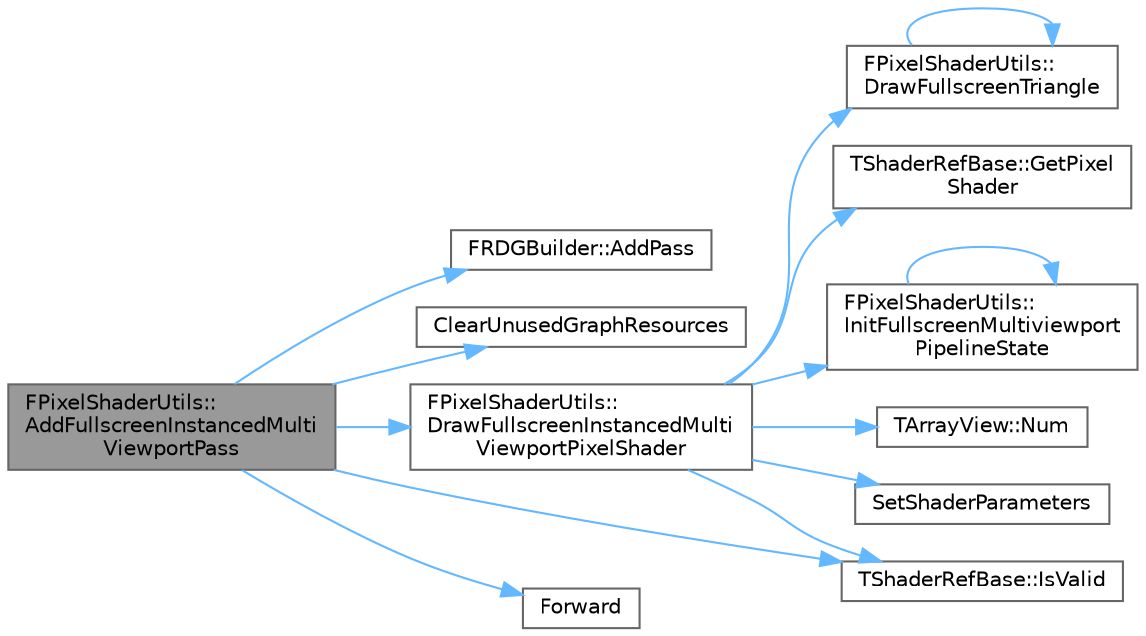 digraph "FPixelShaderUtils::AddFullscreenInstancedMultiViewportPass"
{
 // INTERACTIVE_SVG=YES
 // LATEX_PDF_SIZE
  bgcolor="transparent";
  edge [fontname=Helvetica,fontsize=10,labelfontname=Helvetica,labelfontsize=10];
  node [fontname=Helvetica,fontsize=10,shape=box,height=0.2,width=0.4];
  rankdir="LR";
  Node1 [id="Node000001",label="FPixelShaderUtils::\lAddFullscreenInstancedMulti\lViewportPass",height=0.2,width=0.4,color="gray40", fillcolor="grey60", style="filled", fontcolor="black",tooltip="Dispatch a pixel shader to render graph builder with its parameters."];
  Node1 -> Node2 [id="edge1_Node000001_Node000002",color="steelblue1",style="solid",tooltip=" "];
  Node2 [id="Node000002",label="FRDGBuilder::AddPass",height=0.2,width=0.4,color="grey40", fillcolor="white", style="filled",URL="$d5/dac/classFRDGBuilder.html#ab3ecd4d5ac47b00c2c09845529f758c4",tooltip="Adds a lambda pass to the graph with an accompanied pass parameter struct."];
  Node1 -> Node3 [id="edge2_Node000001_Node000003",color="steelblue1",style="solid",tooltip=" "];
  Node3 [id="Node000003",label="ClearUnusedGraphResources",height=0.2,width=0.4,color="grey40", fillcolor="white", style="filled",URL="$d6/d45/RenderGraphUtils_8h.html#afae4d3cebf610380255dfddc82041640",tooltip=" "];
  Node1 -> Node4 [id="edge3_Node000001_Node000004",color="steelblue1",style="solid",tooltip=" "];
  Node4 [id="Node000004",label="FPixelShaderUtils::\lDrawFullscreenInstancedMulti\lViewportPixelShader",height=0.2,width=0.4,color="grey40", fillcolor="white", style="filled",URL="$df/dc9/structFPixelShaderUtils.html#ae245eff59157a9718a7c3419eb8945b9",tooltip="Dispatch a full screen pixel shader to rhi command list with its parameters, covering several views a..."];
  Node4 -> Node5 [id="edge4_Node000004_Node000005",color="steelblue1",style="solid",tooltip=" "];
  Node5 [id="Node000005",label="FPixelShaderUtils::\lDrawFullscreenTriangle",height=0.2,width=0.4,color="grey40", fillcolor="white", style="filled",URL="$df/dc9/structFPixelShaderUtils.html#aa7453fbf43f7c07c11f872106a145088",tooltip="Draw a single triangle on the entire viewport."];
  Node5 -> Node5 [id="edge5_Node000005_Node000005",color="steelblue1",style="solid",tooltip=" "];
  Node4 -> Node6 [id="edge6_Node000004_Node000006",color="steelblue1",style="solid",tooltip=" "];
  Node6 [id="Node000006",label="TShaderRefBase::GetPixel\lShader",height=0.2,width=0.4,color="grey40", fillcolor="white", style="filled",URL="$dc/d92/classTShaderRefBase.html#a6d33e6b18285d844452060749acbdf94",tooltip=" "];
  Node4 -> Node7 [id="edge7_Node000004_Node000007",color="steelblue1",style="solid",tooltip=" "];
  Node7 [id="Node000007",label="FPixelShaderUtils::\lInitFullscreenMultiviewport\lPipelineState",height=0.2,width=0.4,color="grey40", fillcolor="white", style="filled",URL="$df/dc9/structFPixelShaderUtils.html#a954db1f79beba2c0cab85a134ce3ca60",tooltip="Initialize a pipeline state object initializer with almost all the basics required to do a full multi..."];
  Node7 -> Node7 [id="edge8_Node000007_Node000007",color="steelblue1",style="solid",tooltip=" "];
  Node4 -> Node8 [id="edge9_Node000004_Node000008",color="steelblue1",style="solid",tooltip=" "];
  Node8 [id="Node000008",label="TShaderRefBase::IsValid",height=0.2,width=0.4,color="grey40", fillcolor="white", style="filled",URL="$dc/d92/classTShaderRefBase.html#aadddc6ef622d882d57910fa12d949ebd",tooltip=" "];
  Node4 -> Node9 [id="edge10_Node000004_Node000009",color="steelblue1",style="solid",tooltip=" "];
  Node9 [id="Node000009",label="TArrayView::Num",height=0.2,width=0.4,color="grey40", fillcolor="white", style="filled",URL="$db/d13/classTArrayView.html#ae5b1658ae1312e54b0d669664cbf88ed",tooltip="Returns number of elements in array."];
  Node4 -> Node10 [id="edge11_Node000004_Node000010",color="steelblue1",style="solid",tooltip=" "];
  Node10 [id="Node000010",label="SetShaderParameters",height=0.2,width=0.4,color="grey40", fillcolor="white", style="filled",URL="$dc/d10/ShaderParameterStruct_8h.html#a6d0f1aee553d43d6ecbce3f539d044b6",tooltip=" "];
  Node1 -> Node11 [id="edge12_Node000001_Node000011",color="steelblue1",style="solid",tooltip=" "];
  Node11 [id="Node000011",label="Forward",height=0.2,width=0.4,color="grey40", fillcolor="white", style="filled",URL="$d4/d24/UnrealTemplate_8h.html#a68f280c1d561a8899a1e9e3ea8405d00",tooltip="Forward will cast a reference to an rvalue reference."];
  Node1 -> Node8 [id="edge13_Node000001_Node000008",color="steelblue1",style="solid",tooltip=" "];
}
